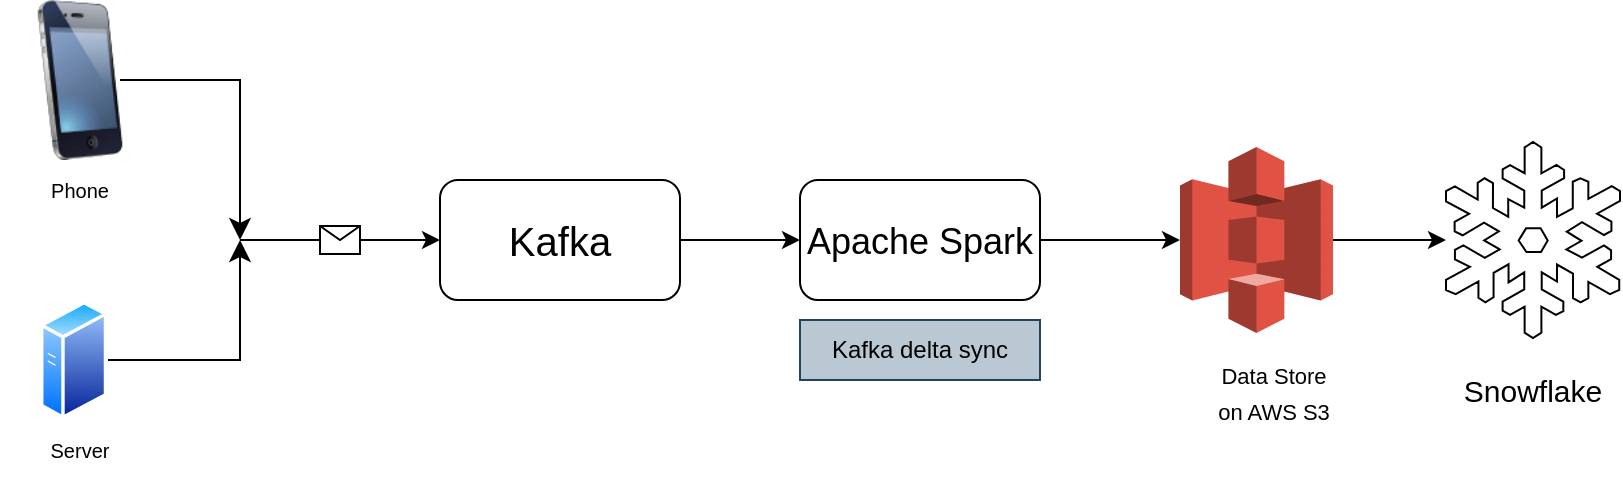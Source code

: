 <mxfile>
    <diagram id="TsNi5Xq025akealehWTj" name="Page-1">
        <mxGraphModel dx="524" dy="350" grid="1" gridSize="10" guides="1" tooltips="1" connect="1" arrows="1" fold="1" page="1" pageScale="1" pageWidth="850" pageHeight="1100" math="0" shadow="0">
            <root>
                <mxCell id="0"/>
                <mxCell id="1" parent="0"/>
                <mxCell id="2" value="" style="image;html=1;image=img/lib/clip_art/telecommunication/iPhone_128x128.png" parent="1" vertex="1">
                    <mxGeometry x="40" y="80" width="80" height="80" as="geometry"/>
                </mxCell>
                <mxCell id="3" value="" style="aspect=fixed;perimeter=ellipsePerimeter;html=1;align=center;shadow=0;dashed=0;spacingTop=3;image;image=img/lib/active_directory/generic_server.svg;" parent="1" vertex="1">
                    <mxGeometry x="60" y="230" width="33.6" height="60" as="geometry"/>
                </mxCell>
                <mxCell id="4" value="" style="edgeStyle=segmentEdgeStyle;endArrow=classic;html=1;curved=0;rounded=0;endSize=8;startSize=8;" parent="1" edge="1">
                    <mxGeometry width="50" height="50" relative="1" as="geometry">
                        <mxPoint x="94" y="260" as="sourcePoint"/>
                        <mxPoint x="160" y="200" as="targetPoint"/>
                        <Array as="points">
                            <mxPoint x="160" y="260"/>
                            <mxPoint x="160" y="200"/>
                        </Array>
                    </mxGeometry>
                </mxCell>
                <mxCell id="5" value="" style="endArrow=classic;html=1;" parent="1" edge="1">
                    <mxGeometry relative="1" as="geometry">
                        <mxPoint x="160" y="200" as="sourcePoint"/>
                        <mxPoint x="260" y="200" as="targetPoint"/>
                    </mxGeometry>
                </mxCell>
                <mxCell id="6" value="" style="shape=message;html=1;outlineConnect=0;" parent="5" vertex="1">
                    <mxGeometry width="20" height="14" relative="1" as="geometry">
                        <mxPoint x="-10" y="-7" as="offset"/>
                    </mxGeometry>
                </mxCell>
                <mxCell id="8" value="" style="edgeStyle=elbowEdgeStyle;elbow=horizontal;endArrow=classic;html=1;curved=0;rounded=0;endSize=8;startSize=8;" parent="1" edge="1">
                    <mxGeometry width="50" height="50" relative="1" as="geometry">
                        <mxPoint x="100" y="120" as="sourcePoint"/>
                        <mxPoint x="160" y="200" as="targetPoint"/>
                        <Array as="points">
                            <mxPoint x="160" y="160"/>
                        </Array>
                    </mxGeometry>
                </mxCell>
                <mxCell id="11" value="" style="edgeStyle=none;html=1;fontSize=18;" parent="1" source="9" target="10" edge="1">
                    <mxGeometry relative="1" as="geometry"/>
                </mxCell>
                <mxCell id="9" value="&lt;font style=&quot;font-size: 20px;&quot;&gt;Kafka&lt;/font&gt;" style="rounded=1;whiteSpace=wrap;html=1;" parent="1" vertex="1">
                    <mxGeometry x="260" y="170" width="120" height="60" as="geometry"/>
                </mxCell>
                <mxCell id="14" value="" style="edgeStyle=none;html=1;fontSize=18;" parent="1" source="10" target="12" edge="1">
                    <mxGeometry relative="1" as="geometry"/>
                </mxCell>
                <mxCell id="10" value="&lt;font style=&quot;font-size: 18px;&quot;&gt;Apache Spark&lt;/font&gt;" style="rounded=1;whiteSpace=wrap;html=1;fontSize=20;" parent="1" vertex="1">
                    <mxGeometry x="440" y="170" width="120" height="60" as="geometry"/>
                </mxCell>
                <mxCell id="18" value="" style="edgeStyle=none;html=1;fontSize=18;" parent="1" source="12" target="16" edge="1">
                    <mxGeometry relative="1" as="geometry"/>
                </mxCell>
                <mxCell id="12" value="" style="outlineConnect=0;dashed=0;verticalLabelPosition=bottom;verticalAlign=top;align=center;html=1;shape=mxgraph.aws3.s3;fillColor=#E05243;gradientColor=none;fontSize=18;" parent="1" vertex="1">
                    <mxGeometry x="630" y="153.5" width="76.5" height="93" as="geometry"/>
                </mxCell>
                <mxCell id="16" value="" style="shape=mxgraph.signs.nature.snowflake;html=1;pointerEvents=1;fillColor=none;verticalLabelPosition=bottom;verticalAlign=top;align=center;fontSize=18;" parent="1" vertex="1">
                    <mxGeometry x="763" y="151" width="87" height="98" as="geometry"/>
                </mxCell>
                <mxCell id="19" value="&lt;font style=&quot;font-size: 15px;&quot;&gt;Snowflake&lt;/font&gt;" style="text;html=1;strokeColor=none;fillColor=none;align=center;verticalAlign=middle;whiteSpace=wrap;rounded=0;fontSize=18;" parent="1" vertex="1">
                    <mxGeometry x="773.25" y="260" width="66.5" height="30" as="geometry"/>
                </mxCell>
                <mxCell id="20" value="&lt;font style=&quot;font-size: 11px;&quot;&gt;Data Store on AWS S3&lt;/font&gt;" style="text;html=1;strokeColor=none;fillColor=none;align=center;verticalAlign=middle;whiteSpace=wrap;rounded=0;fontSize=15;" parent="1" vertex="1">
                    <mxGeometry x="646.5" y="260" width="60" height="30" as="geometry"/>
                </mxCell>
                <mxCell id="21" value="&lt;font style=&quot;font-size: 10px;&quot;&gt;Phone&lt;/font&gt;" style="text;html=1;strokeColor=none;fillColor=none;align=center;verticalAlign=middle;whiteSpace=wrap;rounded=0;fontSize=11;" parent="1" vertex="1">
                    <mxGeometry x="50" y="160" width="60" height="30" as="geometry"/>
                </mxCell>
                <mxCell id="22" value="Server" style="text;html=1;strokeColor=none;fillColor=none;align=center;verticalAlign=middle;whiteSpace=wrap;rounded=0;fontSize=10;" parent="1" vertex="1">
                    <mxGeometry x="50" y="290" width="60" height="30" as="geometry"/>
                </mxCell>
                <mxCell id="23" value="Kafka delta sync" style="text;html=1;strokeColor=#23445d;fillColor=#bac8d3;align=center;verticalAlign=middle;whiteSpace=wrap;rounded=0;" vertex="1" parent="1">
                    <mxGeometry x="440" y="240" width="120" height="30" as="geometry"/>
                </mxCell>
            </root>
        </mxGraphModel>
    </diagram>
</mxfile>
